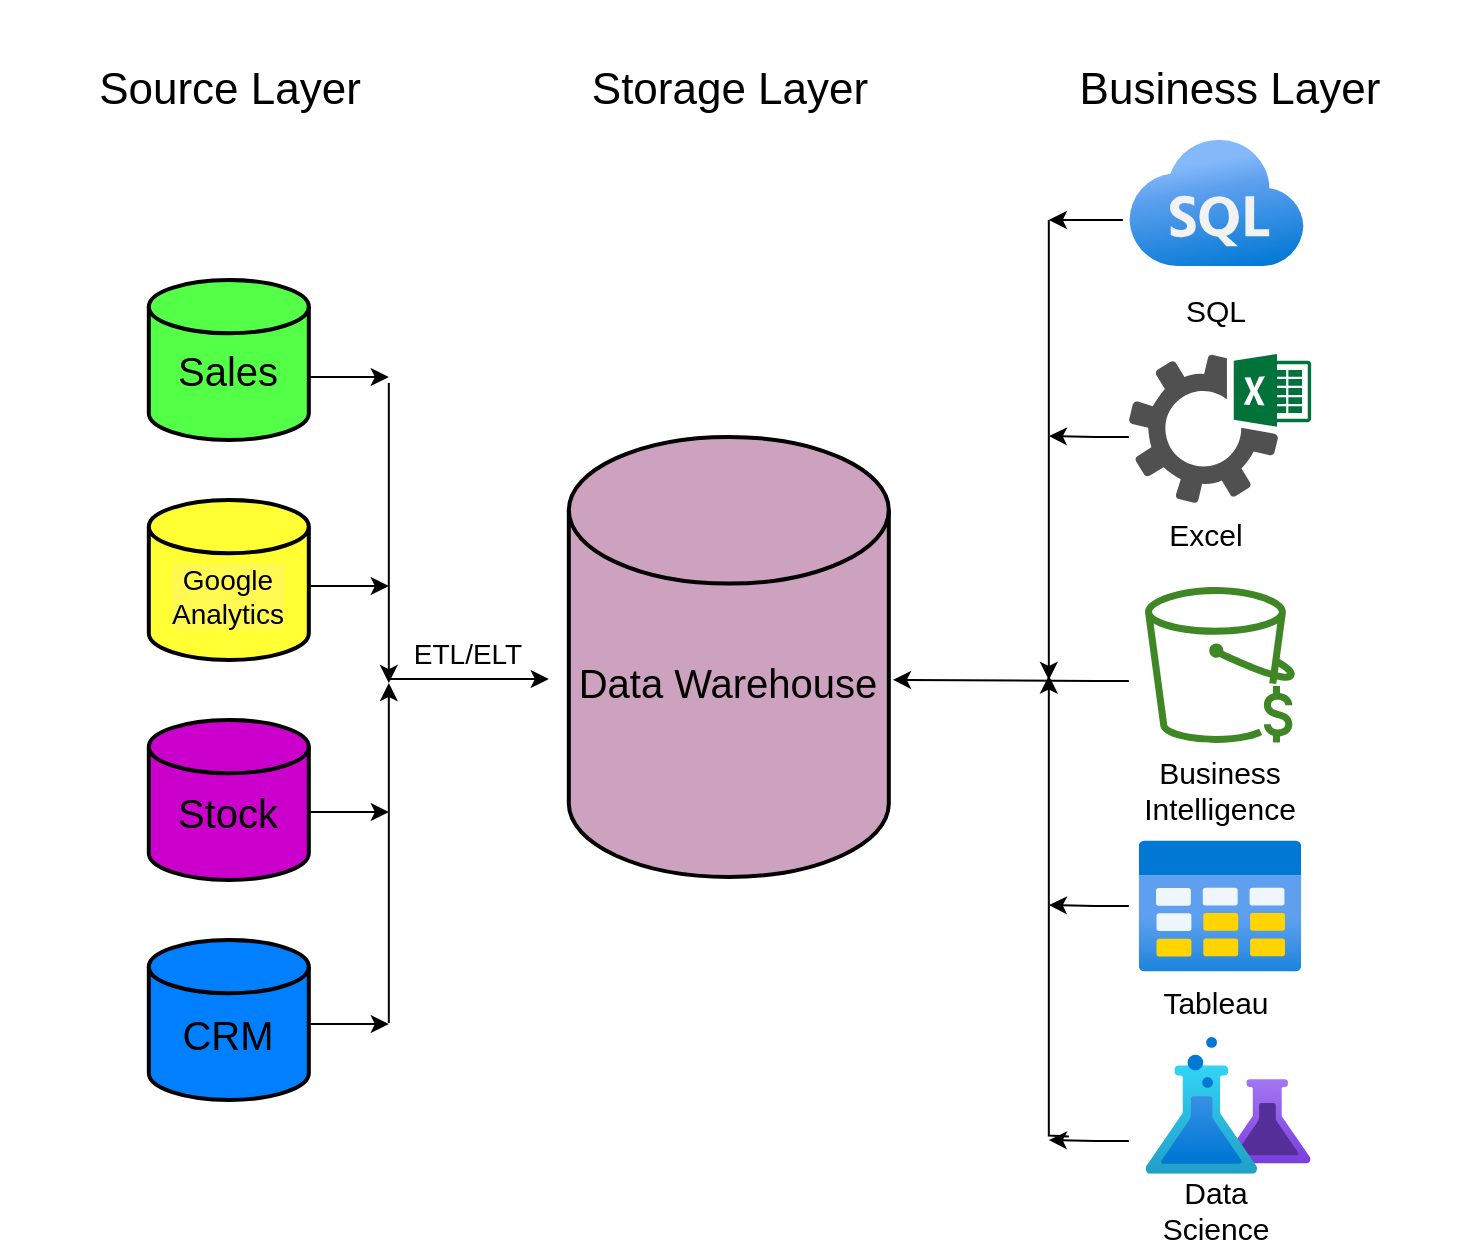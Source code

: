 <mxfile version="21.2.8" type="device">
  <diagram name="Страница 1" id="06V_jh7bCZvMsuH0hDfv">
    <mxGraphModel dx="914" dy="682" grid="1" gridSize="10" guides="1" tooltips="1" connect="1" arrows="1" fold="1" page="1" pageScale="1" pageWidth="827" pageHeight="1169" math="0" shadow="0">
      <root>
        <mxCell id="0" />
        <mxCell id="1" parent="0" />
        <mxCell id="aY3NzPJRBstMlYidiIHI-1" value="&lt;font style=&quot;font-size: 20px;&quot;&gt;Sales&lt;/font&gt;" style="strokeWidth=2;html=1;shape=mxgraph.flowchart.database;whiteSpace=wrap;spacingBottom=-10;fillColor=#54FF47;" parent="1" vertex="1">
          <mxGeometry x="99.41" y="170" width="80" height="80" as="geometry" />
        </mxCell>
        <mxCell id="aY3NzPJRBstMlYidiIHI-2" value="&lt;span style=&quot;font-family: Helvetica; font-style: normal; font-variant-ligatures: normal; font-variant-caps: normal; font-weight: 400; letter-spacing: normal; orphans: 2; text-align: center; text-indent: 0px; text-transform: none; widows: 2; word-spacing: 0px; -webkit-text-stroke-width: 0px; text-decoration-thickness: initial; text-decoration-style: initial; text-decoration-color: initial; float: none; font-size: 14px; display: inline !important;&quot;&gt;Google&lt;br style=&quot;font-size: 14px;&quot;&gt;Analytics&lt;br style=&quot;font-size: 14px;&quot;&gt;&lt;/span&gt;" style="strokeWidth=2;html=1;shape=mxgraph.flowchart.database;whiteSpace=wrap;verticalAlign=middle;spacing=0;spacingBottom=-15;fontSize=14;fillColor=#FFFF33;fontColor=#000000;labelBackgroundColor=#FFF952;" parent="1" vertex="1">
          <mxGeometry x="99.41" y="280" width="80" height="80" as="geometry" />
        </mxCell>
        <mxCell id="aY3NzPJRBstMlYidiIHI-3" value="&lt;font style=&quot;font-size: 20px;&quot;&gt;Stock&lt;/font&gt;" style="strokeWidth=2;html=1;shape=mxgraph.flowchart.database;whiteSpace=wrap;spacingBottom=-11;fillColor=#CC00CC;" parent="1" vertex="1">
          <mxGeometry x="99.41" y="390" width="80" height="80" as="geometry" />
        </mxCell>
        <mxCell id="aY3NzPJRBstMlYidiIHI-4" value="&lt;font style=&quot;font-size: 20px;&quot;&gt;CRM&lt;/font&gt;" style="strokeWidth=2;html=1;shape=mxgraph.flowchart.database;whiteSpace=wrap;spacingBottom=-14;fillColor=#007FFF;" parent="1" vertex="1">
          <mxGeometry x="99.41" y="500" width="80" height="80" as="geometry" />
        </mxCell>
        <mxCell id="aY3NzPJRBstMlYidiIHI-5" value="&lt;font style=&quot;font-size: 20px;&quot;&gt;Data Warehouse&lt;/font&gt;" style="strokeWidth=2;html=1;shape=mxgraph.flowchart.database;whiteSpace=wrap;spacingBottom=-26;fillColor=#CDA2BE;" parent="1" vertex="1">
          <mxGeometry x="309.41" y="248.47" width="160" height="220" as="geometry" />
        </mxCell>
        <mxCell id="aY3NzPJRBstMlYidiIHI-6" value="" style="image;aspect=fixed;html=1;points=[];align=center;fontSize=12;image=img/lib/azure2/databases/Azure_SQL.svg;" parent="1" vertex="1">
          <mxGeometry x="589.41" y="100" width="87.65" height="63" as="geometry" />
        </mxCell>
        <mxCell id="aY3NzPJRBstMlYidiIHI-7" value="" style="sketch=0;pointerEvents=1;shadow=0;dashed=0;html=1;strokeColor=none;fillColor=#505050;labelPosition=center;verticalLabelPosition=bottom;verticalAlign=top;outlineConnect=0;align=center;shape=mxgraph.office.services.excel_services;" parent="1" vertex="1">
          <mxGeometry x="589.41" y="207" width="91.17" height="74.5" as="geometry" />
        </mxCell>
        <mxCell id="aY3NzPJRBstMlYidiIHI-8" value="" style="sketch=0;outlineConnect=0;fontColor=#232F3E;gradientColor=none;fillColor=#3F8624;strokeColor=none;dashed=0;verticalLabelPosition=bottom;verticalAlign=top;align=center;html=1;fontSize=12;fontStyle=0;aspect=fixed;pointerEvents=1;shape=mxgraph.aws4.intelligent_tiering;" parent="1" vertex="1">
          <mxGeometry x="597.5" y="323.5" width="75" height="78" as="geometry" />
        </mxCell>
        <mxCell id="aY3NzPJRBstMlYidiIHI-9" value="" style="image;aspect=fixed;html=1;points=[];align=center;fontSize=12;image=img/lib/azure2/general/Table.svg;" parent="1" vertex="1">
          <mxGeometry x="594.38" y="450" width="81.23" height="66" as="geometry" />
        </mxCell>
        <mxCell id="aY3NzPJRBstMlYidiIHI-10" value="" style="image;aspect=fixed;html=1;points=[];align=center;fontSize=12;image=img/lib/azure2/ai_machine_learning/Azure_Experimentation_Studio.svg;" parent="1" vertex="1">
          <mxGeometry x="597.5" y="548.5" width="83.09" height="68.43" as="geometry" />
        </mxCell>
        <mxCell id="aY3NzPJRBstMlYidiIHI-11" value="Source Layer" style="text;strokeColor=none;align=center;fillColor=none;html=1;verticalAlign=middle;whiteSpace=wrap;rounded=0;fontSize=22;" parent="1" vertex="1">
          <mxGeometry x="25" y="30" width="230" height="90" as="geometry" />
        </mxCell>
        <mxCell id="aY3NzPJRBstMlYidiIHI-12" value="Storage Layer" style="text;strokeColor=none;align=center;fillColor=none;html=1;verticalAlign=middle;whiteSpace=wrap;rounded=0;fontSize=22;" parent="1" vertex="1">
          <mxGeometry x="275" y="30" width="230" height="90" as="geometry" />
        </mxCell>
        <mxCell id="aY3NzPJRBstMlYidiIHI-13" value="Business Layer" style="text;strokeColor=none;align=center;fillColor=none;html=1;verticalAlign=middle;whiteSpace=wrap;rounded=0;fontSize=22;" parent="1" vertex="1">
          <mxGeometry x="524.64" y="30" width="230" height="90" as="geometry" />
        </mxCell>
        <mxCell id="aY3NzPJRBstMlYidiIHI-14" value="&lt;span style=&quot;font-size: 15px;&quot;&gt;SQL&lt;/span&gt;" style="text;strokeColor=none;align=center;fillColor=none;html=1;verticalAlign=middle;whiteSpace=wrap;rounded=0;" parent="1" vertex="1">
          <mxGeometry x="603.24" y="170" width="60" height="30" as="geometry" />
        </mxCell>
        <mxCell id="aY3NzPJRBstMlYidiIHI-15" value="&lt;span style=&quot;font-size: 15px;&quot;&gt;Excel&lt;/span&gt;" style="text;strokeColor=none;align=center;fillColor=none;html=1;verticalAlign=middle;whiteSpace=wrap;rounded=0;" parent="1" vertex="1">
          <mxGeometry x="597.5" y="281.5" width="60" height="30" as="geometry" />
        </mxCell>
        <mxCell id="aY3NzPJRBstMlYidiIHI-19" value="&lt;span style=&quot;font-size: 15px;&quot;&gt;Business Intelligence&lt;/span&gt;" style="text;strokeColor=none;align=center;fillColor=none;html=1;verticalAlign=middle;whiteSpace=wrap;rounded=0;" parent="1" vertex="1">
          <mxGeometry x="605" y="410" width="60" height="30" as="geometry" />
        </mxCell>
        <mxCell id="aY3NzPJRBstMlYidiIHI-20" value="&lt;span style=&quot;font-size: 15px;&quot;&gt;Tableau&lt;/span&gt;" style="text;strokeColor=none;align=center;fillColor=none;html=1;verticalAlign=middle;whiteSpace=wrap;rounded=0;" parent="1" vertex="1">
          <mxGeometry x="603.23" y="516" width="60" height="30" as="geometry" />
        </mxCell>
        <mxCell id="aY3NzPJRBstMlYidiIHI-21" value="&lt;span style=&quot;font-size: 15px;&quot;&gt;Data Science&lt;/span&gt;" style="text;strokeColor=none;align=center;fillColor=none;html=1;verticalAlign=middle;whiteSpace=wrap;rounded=0;" parent="1" vertex="1">
          <mxGeometry x="603.23" y="620" width="60" height="30" as="geometry" />
        </mxCell>
        <mxCell id="aY3NzPJRBstMlYidiIHI-22" value="" style="edgeStyle=none;orthogonalLoop=1;jettySize=auto;html=1;rounded=0;" parent="1" edge="1">
          <mxGeometry width="80" relative="1" as="geometry">
            <mxPoint x="219.41" y="369.5" as="sourcePoint" />
            <mxPoint x="299.41" y="369.5" as="targetPoint" />
            <Array as="points" />
          </mxGeometry>
        </mxCell>
        <mxCell id="aY3NzPJRBstMlYidiIHI-23" value="" style="edgeStyle=none;orthogonalLoop=1;jettySize=auto;html=1;rounded=0;" parent="1" edge="1">
          <mxGeometry width="80" relative="1" as="geometry">
            <mxPoint x="179.41" y="218.53" as="sourcePoint" />
            <mxPoint x="219.41" y="218.53" as="targetPoint" />
            <Array as="points" />
          </mxGeometry>
        </mxCell>
        <mxCell id="aY3NzPJRBstMlYidiIHI-24" value="" style="edgeStyle=none;orthogonalLoop=1;jettySize=auto;html=1;rounded=0;" parent="1" edge="1">
          <mxGeometry width="80" relative="1" as="geometry">
            <mxPoint x="219.41" y="221.53" as="sourcePoint" />
            <mxPoint x="219.41" y="371.53" as="targetPoint" />
            <Array as="points" />
          </mxGeometry>
        </mxCell>
        <mxCell id="aY3NzPJRBstMlYidiIHI-25" value="" style="edgeStyle=none;orthogonalLoop=1;jettySize=auto;html=1;rounded=0;" parent="1" edge="1">
          <mxGeometry width="80" relative="1" as="geometry">
            <mxPoint x="179.41" y="542.03" as="sourcePoint" />
            <mxPoint x="219.41" y="542.03" as="targetPoint" />
            <Array as="points" />
          </mxGeometry>
        </mxCell>
        <mxCell id="aY3NzPJRBstMlYidiIHI-26" value="" style="edgeStyle=none;orthogonalLoop=1;jettySize=auto;html=1;rounded=0;" parent="1" edge="1">
          <mxGeometry width="80" relative="1" as="geometry">
            <mxPoint x="219.41" y="541.53" as="sourcePoint" />
            <mxPoint x="219.41" y="371.53" as="targetPoint" />
            <Array as="points" />
          </mxGeometry>
        </mxCell>
        <mxCell id="aY3NzPJRBstMlYidiIHI-27" value="" style="edgeStyle=none;orthogonalLoop=1;jettySize=auto;html=1;rounded=0;" parent="1" edge="1">
          <mxGeometry width="80" relative="1" as="geometry">
            <mxPoint x="179.41" y="323.03" as="sourcePoint" />
            <mxPoint x="219.41" y="323.03" as="targetPoint" />
            <Array as="points" />
          </mxGeometry>
        </mxCell>
        <mxCell id="aY3NzPJRBstMlYidiIHI-28" value="" style="edgeStyle=none;orthogonalLoop=1;jettySize=auto;html=1;rounded=0;" parent="1" edge="1">
          <mxGeometry width="80" relative="1" as="geometry">
            <mxPoint x="179.41" y="436.03" as="sourcePoint" />
            <mxPoint x="219.41" y="436.03" as="targetPoint" />
            <Array as="points" />
          </mxGeometry>
        </mxCell>
        <mxCell id="aY3NzPJRBstMlYidiIHI-29" value="&lt;span style=&quot;font-size: 14px;&quot;&gt;ETL/ELT&lt;br&gt;&lt;/span&gt;" style="text;strokeColor=none;align=center;fillColor=none;html=1;verticalAlign=middle;whiteSpace=wrap;rounded=0;" parent="1" vertex="1">
          <mxGeometry x="229.41" y="341.53" width="60" height="30" as="geometry" />
        </mxCell>
        <mxCell id="aY3NzPJRBstMlYidiIHI-30" value="" style="edgeStyle=none;orthogonalLoop=1;jettySize=auto;html=1;rounded=0;exitX=-0.034;exitY=0.635;exitDx=0;exitDy=0;exitPerimeter=0;" parent="1" source="aY3NzPJRBstMlYidiIHI-6" edge="1">
          <mxGeometry width="80" relative="1" as="geometry">
            <mxPoint x="579.41" y="120" as="sourcePoint" />
            <mxPoint x="549.41" y="140" as="targetPoint" />
            <Array as="points" />
          </mxGeometry>
        </mxCell>
        <mxCell id="aY3NzPJRBstMlYidiIHI-31" value="" style="edgeStyle=none;orthogonalLoop=1;jettySize=auto;html=1;rounded=0;exitX=-0.034;exitY=0.635;exitDx=0;exitDy=0;exitPerimeter=0;" parent="1" edge="1">
          <mxGeometry width="80" relative="1" as="geometry">
            <mxPoint x="589.41" y="248.47" as="sourcePoint" />
            <mxPoint x="549.41" y="248" as="targetPoint" />
            <Array as="points">
              <mxPoint x="572.41" y="248.47" />
            </Array>
          </mxGeometry>
        </mxCell>
        <mxCell id="aY3NzPJRBstMlYidiIHI-32" value="" style="edgeStyle=none;orthogonalLoop=1;jettySize=auto;html=1;rounded=0;exitX=-0.034;exitY=0.635;exitDx=0;exitDy=0;exitPerimeter=0;entryX=1.013;entryY=0.552;entryDx=0;entryDy=0;entryPerimeter=0;" parent="1" target="aY3NzPJRBstMlYidiIHI-5" edge="1">
          <mxGeometry width="80" relative="1" as="geometry">
            <mxPoint x="589.41" y="370.47" as="sourcePoint" />
            <mxPoint x="549.41" y="370" as="targetPoint" />
            <Array as="points">
              <mxPoint x="572.41" y="370.47" />
            </Array>
          </mxGeometry>
        </mxCell>
        <mxCell id="aY3NzPJRBstMlYidiIHI-33" value="" style="edgeStyle=none;orthogonalLoop=1;jettySize=auto;html=1;rounded=0;exitX=-0.034;exitY=0.635;exitDx=0;exitDy=0;exitPerimeter=0;" parent="1" edge="1">
          <mxGeometry width="80" relative="1" as="geometry">
            <mxPoint x="589.41" y="482.97" as="sourcePoint" />
            <mxPoint x="549.41" y="482.5" as="targetPoint" />
            <Array as="points">
              <mxPoint x="572.41" y="482.97" />
            </Array>
          </mxGeometry>
        </mxCell>
        <mxCell id="aY3NzPJRBstMlYidiIHI-34" value="" style="edgeStyle=none;orthogonalLoop=1;jettySize=auto;html=1;rounded=0;exitX=-0.034;exitY=0.635;exitDx=0;exitDy=0;exitPerimeter=0;" parent="1" edge="1">
          <mxGeometry width="80" relative="1" as="geometry">
            <mxPoint x="589.41" y="600.47" as="sourcePoint" />
            <mxPoint x="549.41" y="600" as="targetPoint" />
            <Array as="points">
              <mxPoint x="572.41" y="600.47" />
            </Array>
          </mxGeometry>
        </mxCell>
        <mxCell id="aY3NzPJRBstMlYidiIHI-35" value="" style="edgeStyle=none;orthogonalLoop=1;jettySize=auto;html=1;rounded=0;" parent="1" edge="1">
          <mxGeometry width="80" relative="1" as="geometry">
            <mxPoint x="549.41" y="140" as="sourcePoint" />
            <mxPoint x="549.41" y="370" as="targetPoint" />
            <Array as="points">
              <mxPoint x="549.41" y="140.47" />
            </Array>
          </mxGeometry>
        </mxCell>
        <mxCell id="aY3NzPJRBstMlYidiIHI-36" value="" style="edgeStyle=none;orthogonalLoop=1;jettySize=auto;html=1;rounded=0;exitX=-0.034;exitY=0.635;exitDx=0;exitDy=0;exitPerimeter=0;" parent="1" edge="1">
          <mxGeometry width="80" relative="1" as="geometry">
            <mxPoint x="559.41" y="598.23" as="sourcePoint" />
            <mxPoint x="549.41" y="367.76" as="targetPoint" />
            <Array as="points">
              <mxPoint x="549.41" y="597.76" />
            </Array>
          </mxGeometry>
        </mxCell>
      </root>
    </mxGraphModel>
  </diagram>
</mxfile>
